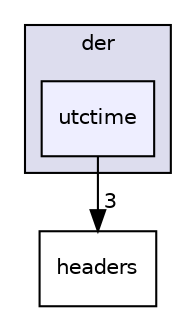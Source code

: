 digraph "M:/Office/!Doutorado/0. RepositorioSVN/HAMSTER_Prototype/branches/JINT2018/include/libtomcrypt-develop/src/pk/asn1/der/utctime" {
  compound=true
  node [ fontsize="10", fontname="Helvetica"];
  edge [ labelfontsize="10", labelfontname="Helvetica"];
  subgraph clusterdir_05ca1756a21cb1b95ef1a81c5191d596 {
    graph [ bgcolor="#ddddee", pencolor="black", label="der" fontname="Helvetica", fontsize="10", URL="dir_05ca1756a21cb1b95ef1a81c5191d596.html"]
  dir_c3f5c287dc5afd0a31421381fb45a29a [shape=box, label="utctime", style="filled", fillcolor="#eeeeff", pencolor="black", URL="dir_c3f5c287dc5afd0a31421381fb45a29a.html"];
  }
  dir_a0acb8384b4122a9c7afcf2489cf4036 [shape=box label="headers" URL="dir_a0acb8384b4122a9c7afcf2489cf4036.html"];
  dir_c3f5c287dc5afd0a31421381fb45a29a->dir_a0acb8384b4122a9c7afcf2489cf4036 [headlabel="3", labeldistance=1.5 headhref="dir_000076_000026.html"];
}

